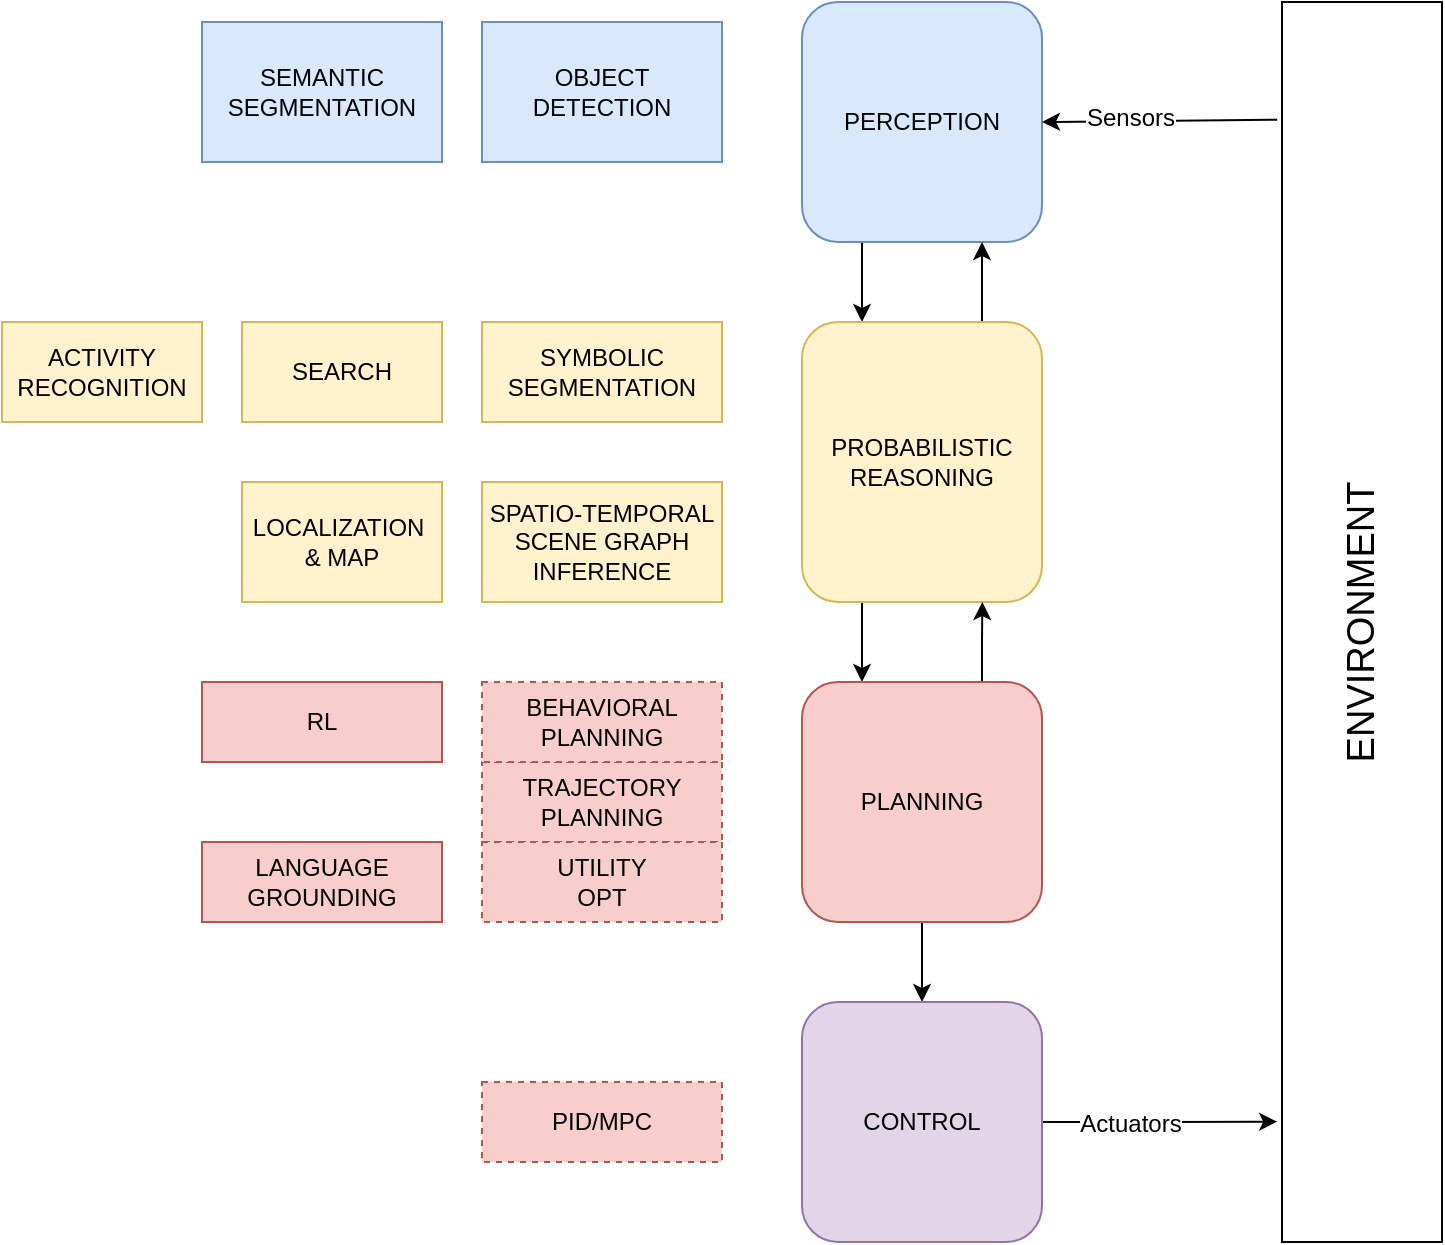 <mxfile version="12.8.1" type="github" pages="2">
  <diagram id="HvRXn1DFC31V9MFwUFsH" name="AI Agent">
    <mxGraphModel dx="1026" dy="526" grid="1" gridSize="10" guides="1" tooltips="1" connect="1" arrows="1" fold="1" page="1" pageScale="1" pageWidth="1100" pageHeight="850" math="0" shadow="0">
      <root>
        <mxCell id="rAZiIYb8oKvVf2O9s_tk-0" />
        <mxCell id="rAZiIYb8oKvVf2O9s_tk-1" parent="rAZiIYb8oKvVf2O9s_tk-0" />
        <mxCell id="rAZiIYb8oKvVf2O9s_tk-3" value="ENVIRONMENT" style="rounded=0;whiteSpace=wrap;html=1;horizontal=0;fontSize=19;" parent="rAZiIYb8oKvVf2O9s_tk-1" vertex="1">
          <mxGeometry x="960" y="120" width="80" height="620" as="geometry" />
        </mxCell>
        <mxCell id="rAZiIYb8oKvVf2O9s_tk-20" style="edgeStyle=orthogonalEdgeStyle;rounded=0;orthogonalLoop=1;jettySize=auto;html=1;fontSize=12;exitX=0.25;exitY=1;exitDx=0;exitDy=0;entryX=0.25;entryY=0;entryDx=0;entryDy=0;" parent="rAZiIYb8oKvVf2O9s_tk-1" source="rAZiIYb8oKvVf2O9s_tk-4" target="rAZiIYb8oKvVf2O9s_tk-5" edge="1">
          <mxGeometry relative="1" as="geometry" />
        </mxCell>
        <mxCell id="rAZiIYb8oKvVf2O9s_tk-4" value="PERCEPTION" style="rounded=1;whiteSpace=wrap;html=1;fontSize=12;fillColor=#dae8fc;strokeColor=#6c8ebf;" parent="rAZiIYb8oKvVf2O9s_tk-1" vertex="1">
          <mxGeometry x="720" y="120" width="120" height="120" as="geometry" />
        </mxCell>
        <mxCell id="rAZiIYb8oKvVf2O9s_tk-9" style="edgeStyle=orthogonalEdgeStyle;rounded=0;orthogonalLoop=1;jettySize=auto;html=1;fontSize=12;exitX=0.25;exitY=1;exitDx=0;exitDy=0;entryX=0.25;entryY=0;entryDx=0;entryDy=0;" parent="rAZiIYb8oKvVf2O9s_tk-1" source="rAZiIYb8oKvVf2O9s_tk-5" target="rAZiIYb8oKvVf2O9s_tk-7" edge="1">
          <mxGeometry relative="1" as="geometry" />
        </mxCell>
        <mxCell id="rAZiIYb8oKvVf2O9s_tk-29" style="edgeStyle=orthogonalEdgeStyle;rounded=0;orthogonalLoop=1;jettySize=auto;html=1;exitX=0.75;exitY=0;exitDx=0;exitDy=0;entryX=0.75;entryY=1;entryDx=0;entryDy=0;fontSize=12;" parent="rAZiIYb8oKvVf2O9s_tk-1" source="rAZiIYb8oKvVf2O9s_tk-5" target="rAZiIYb8oKvVf2O9s_tk-4" edge="1">
          <mxGeometry relative="1" as="geometry" />
        </mxCell>
        <mxCell id="rAZiIYb8oKvVf2O9s_tk-5" value="PROBABILISTIC&lt;br&gt;REASONING" style="rounded=1;whiteSpace=wrap;html=1;fontSize=12;fillColor=#fff2cc;strokeColor=#d6b656;" parent="rAZiIYb8oKvVf2O9s_tk-1" vertex="1">
          <mxGeometry x="720" y="280" width="120" height="140" as="geometry" />
        </mxCell>
        <mxCell id="rAZiIYb8oKvVf2O9s_tk-10" style="edgeStyle=orthogonalEdgeStyle;rounded=0;orthogonalLoop=1;jettySize=auto;html=1;exitX=0.5;exitY=1;exitDx=0;exitDy=0;entryX=0.5;entryY=0;entryDx=0;entryDy=0;fontSize=12;" parent="rAZiIYb8oKvVf2O9s_tk-1" source="rAZiIYb8oKvVf2O9s_tk-7" target="rAZiIYb8oKvVf2O9s_tk-8" edge="1">
          <mxGeometry relative="1" as="geometry" />
        </mxCell>
        <mxCell id="rAZiIYb8oKvVf2O9s_tk-30" style="edgeStyle=orthogonalEdgeStyle;rounded=0;orthogonalLoop=1;jettySize=auto;html=1;exitX=0.75;exitY=0;exitDx=0;exitDy=0;fontSize=12;" parent="rAZiIYb8oKvVf2O9s_tk-1" source="rAZiIYb8oKvVf2O9s_tk-7" edge="1">
          <mxGeometry relative="1" as="geometry">
            <mxPoint x="810.176" y="420" as="targetPoint" />
          </mxGeometry>
        </mxCell>
        <mxCell id="rAZiIYb8oKvVf2O9s_tk-7" value="PLANNING" style="rounded=1;whiteSpace=wrap;html=1;fontSize=12;fillColor=#f8cecc;strokeColor=#b85450;" parent="rAZiIYb8oKvVf2O9s_tk-1" vertex="1">
          <mxGeometry x="720" y="460" width="120" height="120" as="geometry" />
        </mxCell>
        <mxCell id="rAZiIYb8oKvVf2O9s_tk-26" style="edgeStyle=orthogonalEdgeStyle;rounded=0;orthogonalLoop=1;jettySize=auto;html=1;entryX=-0.03;entryY=0.903;entryDx=0;entryDy=0;entryPerimeter=0;fontSize=12;" parent="rAZiIYb8oKvVf2O9s_tk-1" source="rAZiIYb8oKvVf2O9s_tk-8" target="rAZiIYb8oKvVf2O9s_tk-3" edge="1">
          <mxGeometry relative="1" as="geometry" />
        </mxCell>
        <mxCell id="rAZiIYb8oKvVf2O9s_tk-28" value="Actuators" style="text;html=1;align=center;verticalAlign=middle;resizable=0;points=[];labelBackgroundColor=#ffffff;fontSize=12;" parent="rAZiIYb8oKvVf2O9s_tk-26" vertex="1" connectable="0">
          <mxGeometry x="-0.26" y="-1" relative="1" as="geometry">
            <mxPoint as="offset" />
          </mxGeometry>
        </mxCell>
        <mxCell id="rAZiIYb8oKvVf2O9s_tk-8" value="CONTROL" style="rounded=1;whiteSpace=wrap;html=1;fontSize=12;fillColor=#e1d5e7;strokeColor=#9673a6;" parent="rAZiIYb8oKvVf2O9s_tk-1" vertex="1">
          <mxGeometry x="720" y="620" width="120" height="120" as="geometry" />
        </mxCell>
        <mxCell id="rAZiIYb8oKvVf2O9s_tk-11" value="LOCALIZATION&amp;nbsp;&lt;br&gt;&amp;amp; MAP" style="rounded=0;whiteSpace=wrap;html=1;fontSize=12;fillColor=#fff2cc;strokeColor=#d6b656;" parent="rAZiIYb8oKvVf2O9s_tk-1" vertex="1">
          <mxGeometry x="440" y="360" width="100" height="60" as="geometry" />
        </mxCell>
        <mxCell id="rAZiIYb8oKvVf2O9s_tk-12" value="OBJECT DETECTION" style="rounded=0;whiteSpace=wrap;html=1;fontSize=12;fillColor=#dae8fc;strokeColor=#6c8ebf;" parent="rAZiIYb8oKvVf2O9s_tk-1" vertex="1">
          <mxGeometry x="560" y="130" width="120" height="70" as="geometry" />
        </mxCell>
        <mxCell id="rAZiIYb8oKvVf2O9s_tk-16" value="SYMBOLIC&lt;br&gt;SEGMENTATION" style="rounded=0;whiteSpace=wrap;html=1;fontSize=12;fillColor=#fff2cc;strokeColor=#d6b656;" parent="rAZiIYb8oKvVf2O9s_tk-1" vertex="1">
          <mxGeometry x="560" y="280" width="120" height="50" as="geometry" />
        </mxCell>
        <mxCell id="rAZiIYb8oKvVf2O9s_tk-18" value="SPATIO-TEMPORAL SCENE GRAPH&lt;br&gt;INFERENCE" style="rounded=0;whiteSpace=wrap;html=1;fontSize=12;fillColor=#fff2cc;strokeColor=#d6b656;" parent="rAZiIYb8oKvVf2O9s_tk-1" vertex="1">
          <mxGeometry x="560" y="360" width="120" height="60" as="geometry" />
        </mxCell>
        <mxCell id="rAZiIYb8oKvVf2O9s_tk-22" value="TRAJECTORY&lt;br&gt;PLANNING" style="rounded=0;whiteSpace=wrap;html=1;fontSize=12;fillColor=#f8cecc;strokeColor=#b85450;dashed=1;" parent="rAZiIYb8oKvVf2O9s_tk-1" vertex="1">
          <mxGeometry x="560" y="500" width="120" height="40" as="geometry" />
        </mxCell>
        <mxCell id="rAZiIYb8oKvVf2O9s_tk-23" value="BEHAVIORAL&lt;br&gt;PLANNING" style="rounded=0;whiteSpace=wrap;html=1;fontSize=12;fillColor=#f8cecc;strokeColor=#b85450;dashed=1;" parent="rAZiIYb8oKvVf2O9s_tk-1" vertex="1">
          <mxGeometry x="560" y="460" width="120" height="40" as="geometry" />
        </mxCell>
        <mxCell id="rAZiIYb8oKvVf2O9s_tk-24" value="UTILITY&lt;br&gt;OPT" style="rounded=0;whiteSpace=wrap;html=1;fontSize=12;fillColor=#f8cecc;strokeColor=#b85450;dashed=1;" parent="rAZiIYb8oKvVf2O9s_tk-1" vertex="1">
          <mxGeometry x="560" y="540" width="120" height="40" as="geometry" />
        </mxCell>
        <mxCell id="rAZiIYb8oKvVf2O9s_tk-25" value="" style="endArrow=classic;html=1;fontSize=12;entryX=1;entryY=0.5;entryDx=0;entryDy=0;exitX=-0.03;exitY=0.095;exitDx=0;exitDy=0;exitPerimeter=0;" parent="rAZiIYb8oKvVf2O9s_tk-1" source="rAZiIYb8oKvVf2O9s_tk-3" target="rAZiIYb8oKvVf2O9s_tk-4" edge="1">
          <mxGeometry width="50" height="50" relative="1" as="geometry">
            <mxPoint x="460" y="810" as="sourcePoint" />
            <mxPoint x="510" y="760" as="targetPoint" />
          </mxGeometry>
        </mxCell>
        <mxCell id="rAZiIYb8oKvVf2O9s_tk-27" value="Sensors" style="text;html=1;align=center;verticalAlign=middle;resizable=0;points=[];labelBackgroundColor=#ffffff;fontSize=12;" parent="rAZiIYb8oKvVf2O9s_tk-25" vertex="1" connectable="0">
          <mxGeometry x="0.26" y="-2" relative="1" as="geometry">
            <mxPoint as="offset" />
          </mxGeometry>
        </mxCell>
        <mxCell id="rAZiIYb8oKvVf2O9s_tk-31" value="PID/MPC" style="rounded=0;whiteSpace=wrap;html=1;fontSize=12;fillColor=#f8cecc;strokeColor=#b85450;dashed=1;" parent="rAZiIYb8oKvVf2O9s_tk-1" vertex="1">
          <mxGeometry x="560" y="660" width="120" height="40" as="geometry" />
        </mxCell>
        <mxCell id="rAZiIYb8oKvVf2O9s_tk-34" value="SEARCH" style="rounded=0;whiteSpace=wrap;html=1;fontSize=12;fillColor=#fff2cc;strokeColor=#d6b656;" parent="rAZiIYb8oKvVf2O9s_tk-1" vertex="1">
          <mxGeometry x="440" y="280" width="100" height="50" as="geometry" />
        </mxCell>
        <mxCell id="rAZiIYb8oKvVf2O9s_tk-35" value="ACTIVITY&lt;br&gt;RECOGNITION" style="rounded=0;whiteSpace=wrap;html=1;fontSize=12;fillColor=#fff2cc;strokeColor=#d6b656;" parent="rAZiIYb8oKvVf2O9s_tk-1" vertex="1">
          <mxGeometry x="320" y="280" width="100" height="50" as="geometry" />
        </mxCell>
        <mxCell id="rAZiIYb8oKvVf2O9s_tk-36" value="RL" style="rounded=0;whiteSpace=wrap;html=1;fontSize=12;fillColor=#f8cecc;strokeColor=#b85450;" parent="rAZiIYb8oKvVf2O9s_tk-1" vertex="1">
          <mxGeometry x="420" y="460" width="120" height="40" as="geometry" />
        </mxCell>
        <mxCell id="rAZiIYb8oKvVf2O9s_tk-40" value="LANGUAGE GROUNDING" style="rounded=0;whiteSpace=wrap;html=1;fontSize=12;fillColor=#f8cecc;strokeColor=#b85450;" parent="rAZiIYb8oKvVf2O9s_tk-1" vertex="1">
          <mxGeometry x="420" y="540" width="120" height="40" as="geometry" />
        </mxCell>
        <mxCell id="rAZiIYb8oKvVf2O9s_tk-41" value="SEMANTIC&lt;br&gt;SEGMENTATION" style="rounded=0;whiteSpace=wrap;html=1;fontSize=12;fillColor=#dae8fc;strokeColor=#6c8ebf;" parent="rAZiIYb8oKvVf2O9s_tk-1" vertex="1">
          <mxGeometry x="420" y="130" width="120" height="70" as="geometry" />
        </mxCell>
      </root>
    </mxGraphModel>
  </diagram>
  <diagram id="spEYCkBOpjJQEPGIrgTE" name="Page-2">
    <mxGraphModel dx="1026" dy="526" grid="1" gridSize="10" guides="1" tooltips="1" connect="1" arrows="1" fold="1" page="1" pageScale="1" pageWidth="1100" pageHeight="850" math="0" shadow="0">
      <root>
        <mxCell id="M8Z71jA6tiFUnHgaL-2F-0" />
        <mxCell id="M8Z71jA6tiFUnHgaL-2F-1" parent="M8Z71jA6tiFUnHgaL-2F-0" />
      </root>
    </mxGraphModel>
  </diagram>
</mxfile>
